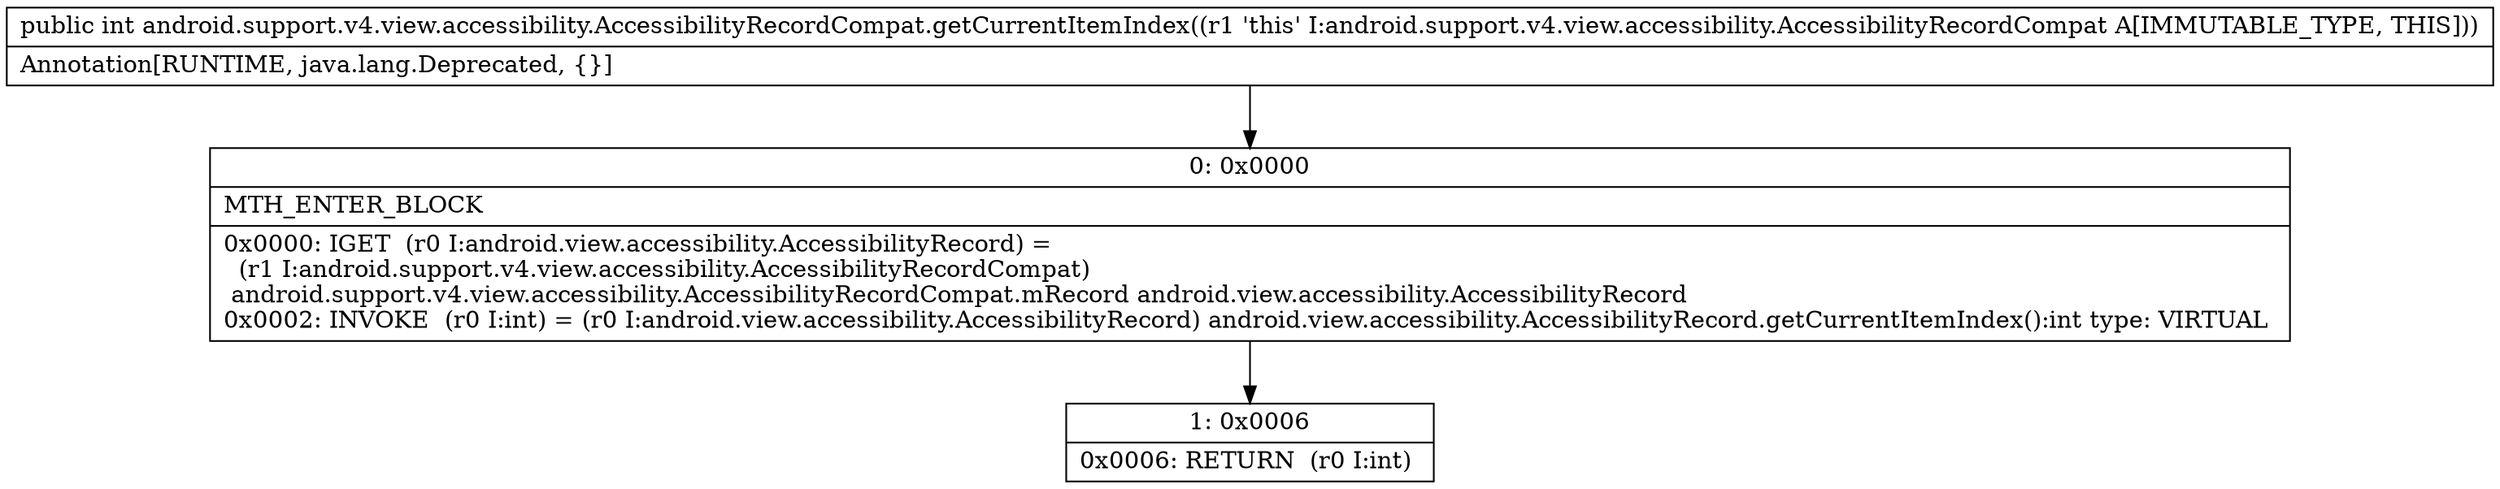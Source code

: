 digraph "CFG forandroid.support.v4.view.accessibility.AccessibilityRecordCompat.getCurrentItemIndex()I" {
Node_0 [shape=record,label="{0\:\ 0x0000|MTH_ENTER_BLOCK\l|0x0000: IGET  (r0 I:android.view.accessibility.AccessibilityRecord) = \l  (r1 I:android.support.v4.view.accessibility.AccessibilityRecordCompat)\l android.support.v4.view.accessibility.AccessibilityRecordCompat.mRecord android.view.accessibility.AccessibilityRecord \l0x0002: INVOKE  (r0 I:int) = (r0 I:android.view.accessibility.AccessibilityRecord) android.view.accessibility.AccessibilityRecord.getCurrentItemIndex():int type: VIRTUAL \l}"];
Node_1 [shape=record,label="{1\:\ 0x0006|0x0006: RETURN  (r0 I:int) \l}"];
MethodNode[shape=record,label="{public int android.support.v4.view.accessibility.AccessibilityRecordCompat.getCurrentItemIndex((r1 'this' I:android.support.v4.view.accessibility.AccessibilityRecordCompat A[IMMUTABLE_TYPE, THIS]))  | Annotation[RUNTIME, java.lang.Deprecated, \{\}]\l}"];
MethodNode -> Node_0;
Node_0 -> Node_1;
}

